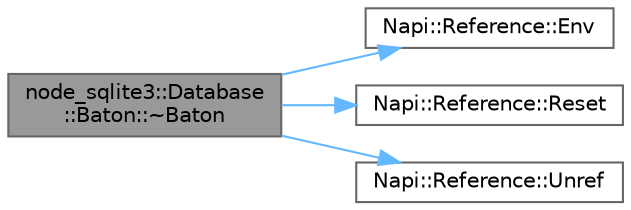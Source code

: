 digraph "node_sqlite3::Database::Baton::~Baton"
{
 // LATEX_PDF_SIZE
  bgcolor="transparent";
  edge [fontname=Helvetica,fontsize=10,labelfontname=Helvetica,labelfontsize=10];
  node [fontname=Helvetica,fontsize=10,shape=box,height=0.2,width=0.4];
  rankdir="LR";
  Node1 [id="Node000001",label="node_sqlite3::Database\l::Baton::~Baton",height=0.2,width=0.4,color="gray40", fillcolor="grey60", style="filled", fontcolor="black",tooltip=" "];
  Node1 -> Node2 [id="edge7_Node000001_Node000002",color="steelblue1",style="solid",tooltip=" "];
  Node2 [id="Node000002",label="Napi::Reference::Env",height=0.2,width=0.4,color="grey40", fillcolor="white", style="filled",URL="$class_napi_1_1_reference.html#a145936a59e9db2c455542576e76773ac",tooltip=" "];
  Node1 -> Node3 [id="edge8_Node000001_Node000003",color="steelblue1",style="solid",tooltip=" "];
  Node3 [id="Node000003",label="Napi::Reference::Reset",height=0.2,width=0.4,color="grey40", fillcolor="white", style="filled",URL="$class_napi_1_1_reference.html#ac73acbd590af4c097f457a315c5f24c6",tooltip=" "];
  Node1 -> Node4 [id="edge9_Node000001_Node000004",color="steelblue1",style="solid",tooltip=" "];
  Node4 [id="Node000004",label="Napi::Reference::Unref",height=0.2,width=0.4,color="grey40", fillcolor="white", style="filled",URL="$class_napi_1_1_reference.html#a0350ecff614582dc9a38e41a37289261",tooltip=" "];
}
